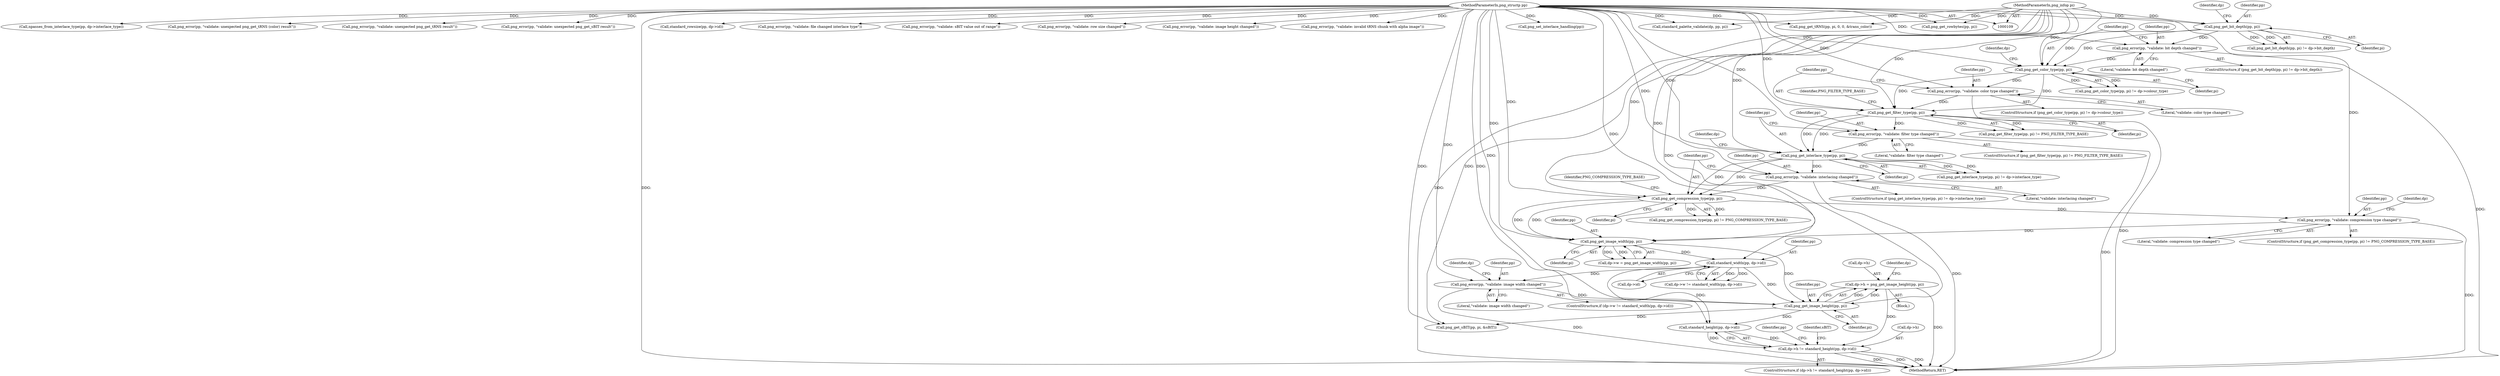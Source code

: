 digraph "0_Android_9d4853418ab2f754c2b63e091c29c5529b8b86ca_132@pointer" {
"1000185" [label="(Call,dp->h = png_get_image_height(pp, pi))"];
"1000189" [label="(Call,png_get_image_height(pp, pi))"];
"1000177" [label="(Call,standard_width(pp, dp->id))"];
"1000169" [label="(Call,png_get_image_width(pp, pi))"];
"1000158" [label="(Call,png_get_compression_type(pp, pi))"];
"1000147" [label="(Call,png_get_interlace_type(pp, pi))"];
"1000138" [label="(Call,png_get_filter_type(pp, pi))"];
"1000133" [label="(Call,png_error(pp, \"validate: color type changed\"))"];
"1000127" [label="(Call,png_get_color_type(pp, pi))"];
"1000116" [label="(Call,png_get_bit_depth(pp, pi))"];
"1000111" [label="(MethodParameterIn,png_structp pp)"];
"1000112" [label="(MethodParameterIn,png_infop pi)"];
"1000122" [label="(Call,png_error(pp, \"validate: bit depth changed\"))"];
"1000142" [label="(Call,png_error(pp, \"validate: filter type changed\"))"];
"1000153" [label="(Call,png_error(pp, \"validate: interlacing changed\"))"];
"1000162" [label="(Call,png_error(pp, \"validate: compression type changed\"))"];
"1000182" [label="(Call,png_error(pp, \"validate: image width changed\"))"];
"1000193" [label="(Call,dp->h != standard_height(pp, dp->id))"];
"1000519" [label="(Call,png_set_interlace_handling(pp))"];
"1000195" [label="(Identifier,dp)"];
"1000172" [label="(ControlStructure,if (dp->w != standard_width(pp, dp->id)))"];
"1000113" [label="(Block,)"];
"1000178" [label="(Identifier,pp)"];
"1000162" [label="(Call,png_error(pp, \"validate: compression type changed\"))"];
"1000116" [label="(Call,png_get_bit_depth(pp, pi))"];
"1000122" [label="(Call,png_error(pp, \"validate: bit depth changed\"))"];
"1000194" [label="(Call,dp->h)"];
"1000131" [label="(Identifier,dp)"];
"1000137" [label="(Call,png_get_filter_type(pp, pi) != PNG_FILTER_TYPE_BASE)"];
"1000524" [label="(MethodReturn,RET)"];
"1000397" [label="(Call,standard_palette_validate(dp, pp, pi))"];
"1000212" [label="(Call,png_get_sBIT(pp, pi, &sBIT))"];
"1000504" [label="(Call,npasses_from_interlace_type(pp, dp->interlace_type))"];
"1000421" [label="(Call,png_error(pp, \"validate: unexpected png_get_tRNS (color) result\"))"];
"1000154" [label="(Identifier,pp)"];
"1000182" [label="(Call,png_error(pp, \"validate: image width changed\"))"];
"1000165" [label="(Call,dp->w = png_get_image_width(pp, pi))"];
"1000193" [label="(Call,dp->h != standard_height(pp, dp->id))"];
"1000492" [label="(Call,png_error(pp, \"validate: unexpected png_get_tRNS result\"))"];
"1000126" [label="(Call,png_get_color_type(pp, pi) != dp->colour_type)"];
"1000151" [label="(Identifier,dp)"];
"1000147" [label="(Call,png_get_interlace_type(pp, pi))"];
"1000148" [label="(Identifier,pp)"];
"1000145" [label="(ControlStructure,if (png_get_interlace_type(pp, pi) != dp->interlace_type))"];
"1000177" [label="(Call,standard_width(pp, dp->id))"];
"1000146" [label="(Call,png_get_interlace_type(pp, pi) != dp->interlace_type)"];
"1000115" [label="(Call,png_get_bit_depth(pp, pi) != dp->bit_depth)"];
"1000161" [label="(Identifier,PNG_COMPRESSION_TYPE_BASE)"];
"1000156" [label="(ControlStructure,if (png_get_compression_type(pp, pi) != PNG_COMPRESSION_TYPE_BASE))"];
"1000111" [label="(MethodParameterIn,png_structp pp)"];
"1000133" [label="(Call,png_error(pp, \"validate: color type changed\"))"];
"1000227" [label="(Call,png_error(pp, \"validate: unexpected png_get_sBIT result\"))"];
"1000149" [label="(Identifier,pi)"];
"1000139" [label="(Identifier,pp)"];
"1000163" [label="(Identifier,pp)"];
"1000155" [label="(Literal,\"validate: interlacing changed\")"];
"1000408" [label="(Call,png_get_tRNS(pp, pi, 0, 0, &trans_color))"];
"1000203" [label="(Identifier,pp)"];
"1000191" [label="(Identifier,pi)"];
"1000125" [label="(ControlStructure,if (png_get_color_type(pp, pi) != dp->colour_type))"];
"1000192" [label="(ControlStructure,if (dp->h != standard_height(pp, dp->id)))"];
"1000153" [label="(Call,png_error(pp, \"validate: interlacing changed\"))"];
"1000187" [label="(Identifier,dp)"];
"1000124" [label="(Literal,\"validate: bit depth changed\")"];
"1000158" [label="(Call,png_get_compression_type(pp, pi))"];
"1000112" [label="(MethodParameterIn,png_infop pi)"];
"1000164" [label="(Literal,\"validate: compression type changed\")"];
"1000140" [label="(Identifier,pi)"];
"1000171" [label="(Identifier,pi)"];
"1000129" [label="(Identifier,pi)"];
"1000135" [label="(Literal,\"validate: color type changed\")"];
"1000118" [label="(Identifier,pi)"];
"1000136" [label="(ControlStructure,if (png_get_filter_type(pp, pi) != PNG_FILTER_TYPE_BASE))"];
"1000197" [label="(Call,standard_height(pp, dp->id))"];
"1000144" [label="(Literal,\"validate: filter type changed\")"];
"1000184" [label="(Literal,\"validate: image width changed\")"];
"1000120" [label="(Identifier,dp)"];
"1000117" [label="(Identifier,pp)"];
"1000143" [label="(Identifier,pp)"];
"1000186" [label="(Call,dp->h)"];
"1000170" [label="(Identifier,pp)"];
"1000389" [label="(Call,standard_rowsize(pp, dp->id))"];
"1000128" [label="(Identifier,pp)"];
"1000190" [label="(Identifier,pp)"];
"1000521" [label="(Call,png_error(pp, \"validate: file changed interlace type\"))"];
"1000160" [label="(Identifier,pi)"];
"1000138" [label="(Call,png_get_filter_type(pp, pi))"];
"1000208" [label="(Identifier,sBIT)"];
"1000381" [label="(Call,png_error(pp, \"validate: sBIT value out of range\"))"];
"1000185" [label="(Call,dp->h = png_get_image_height(pp, pi))"];
"1000157" [label="(Call,png_get_compression_type(pp, pi) != PNG_COMPRESSION_TYPE_BASE)"];
"1000179" [label="(Call,dp->id)"];
"1000394" [label="(Call,png_error(pp, \"validate: row size changed\"))"];
"1000183" [label="(Identifier,pp)"];
"1000114" [label="(ControlStructure,if (png_get_bit_depth(pp, pi) != dp->bit_depth))"];
"1000202" [label="(Call,png_error(pp, \"validate: image height changed\"))"];
"1000169" [label="(Call,png_get_image_width(pp, pi))"];
"1000386" [label="(Call,png_get_rowbytes(pp, pi))"];
"1000497" [label="(Call,png_error(pp, \"validate: invalid tRNS chunk with alpha image\"))"];
"1000159" [label="(Identifier,pp)"];
"1000142" [label="(Call,png_error(pp, \"validate: filter type changed\"))"];
"1000127" [label="(Call,png_get_color_type(pp, pi))"];
"1000123" [label="(Identifier,pp)"];
"1000141" [label="(Identifier,PNG_FILTER_TYPE_BASE)"];
"1000189" [label="(Call,png_get_image_height(pp, pi))"];
"1000173" [label="(Call,dp->w != standard_width(pp, dp->id))"];
"1000167" [label="(Identifier,dp)"];
"1000134" [label="(Identifier,pp)"];
"1000185" -> "1000113"  [label="AST: "];
"1000185" -> "1000189"  [label="CFG: "];
"1000186" -> "1000185"  [label="AST: "];
"1000189" -> "1000185"  [label="AST: "];
"1000195" -> "1000185"  [label="CFG: "];
"1000185" -> "1000524"  [label="DDG: "];
"1000189" -> "1000185"  [label="DDG: "];
"1000189" -> "1000185"  [label="DDG: "];
"1000185" -> "1000193"  [label="DDG: "];
"1000189" -> "1000191"  [label="CFG: "];
"1000190" -> "1000189"  [label="AST: "];
"1000191" -> "1000189"  [label="AST: "];
"1000177" -> "1000189"  [label="DDG: "];
"1000182" -> "1000189"  [label="DDG: "];
"1000111" -> "1000189"  [label="DDG: "];
"1000169" -> "1000189"  [label="DDG: "];
"1000112" -> "1000189"  [label="DDG: "];
"1000189" -> "1000197"  [label="DDG: "];
"1000189" -> "1000212"  [label="DDG: "];
"1000177" -> "1000173"  [label="AST: "];
"1000177" -> "1000179"  [label="CFG: "];
"1000178" -> "1000177"  [label="AST: "];
"1000179" -> "1000177"  [label="AST: "];
"1000173" -> "1000177"  [label="CFG: "];
"1000177" -> "1000173"  [label="DDG: "];
"1000177" -> "1000173"  [label="DDG: "];
"1000169" -> "1000177"  [label="DDG: "];
"1000111" -> "1000177"  [label="DDG: "];
"1000177" -> "1000182"  [label="DDG: "];
"1000177" -> "1000197"  [label="DDG: "];
"1000169" -> "1000165"  [label="AST: "];
"1000169" -> "1000171"  [label="CFG: "];
"1000170" -> "1000169"  [label="AST: "];
"1000171" -> "1000169"  [label="AST: "];
"1000165" -> "1000169"  [label="CFG: "];
"1000169" -> "1000165"  [label="DDG: "];
"1000169" -> "1000165"  [label="DDG: "];
"1000158" -> "1000169"  [label="DDG: "];
"1000158" -> "1000169"  [label="DDG: "];
"1000162" -> "1000169"  [label="DDG: "];
"1000111" -> "1000169"  [label="DDG: "];
"1000112" -> "1000169"  [label="DDG: "];
"1000158" -> "1000157"  [label="AST: "];
"1000158" -> "1000160"  [label="CFG: "];
"1000159" -> "1000158"  [label="AST: "];
"1000160" -> "1000158"  [label="AST: "];
"1000161" -> "1000158"  [label="CFG: "];
"1000158" -> "1000157"  [label="DDG: "];
"1000158" -> "1000157"  [label="DDG: "];
"1000147" -> "1000158"  [label="DDG: "];
"1000147" -> "1000158"  [label="DDG: "];
"1000153" -> "1000158"  [label="DDG: "];
"1000111" -> "1000158"  [label="DDG: "];
"1000112" -> "1000158"  [label="DDG: "];
"1000158" -> "1000162"  [label="DDG: "];
"1000147" -> "1000146"  [label="AST: "];
"1000147" -> "1000149"  [label="CFG: "];
"1000148" -> "1000147"  [label="AST: "];
"1000149" -> "1000147"  [label="AST: "];
"1000151" -> "1000147"  [label="CFG: "];
"1000147" -> "1000146"  [label="DDG: "];
"1000147" -> "1000146"  [label="DDG: "];
"1000138" -> "1000147"  [label="DDG: "];
"1000138" -> "1000147"  [label="DDG: "];
"1000142" -> "1000147"  [label="DDG: "];
"1000111" -> "1000147"  [label="DDG: "];
"1000112" -> "1000147"  [label="DDG: "];
"1000147" -> "1000153"  [label="DDG: "];
"1000138" -> "1000137"  [label="AST: "];
"1000138" -> "1000140"  [label="CFG: "];
"1000139" -> "1000138"  [label="AST: "];
"1000140" -> "1000138"  [label="AST: "];
"1000141" -> "1000138"  [label="CFG: "];
"1000138" -> "1000137"  [label="DDG: "];
"1000138" -> "1000137"  [label="DDG: "];
"1000133" -> "1000138"  [label="DDG: "];
"1000127" -> "1000138"  [label="DDG: "];
"1000127" -> "1000138"  [label="DDG: "];
"1000111" -> "1000138"  [label="DDG: "];
"1000112" -> "1000138"  [label="DDG: "];
"1000138" -> "1000142"  [label="DDG: "];
"1000133" -> "1000125"  [label="AST: "];
"1000133" -> "1000135"  [label="CFG: "];
"1000134" -> "1000133"  [label="AST: "];
"1000135" -> "1000133"  [label="AST: "];
"1000139" -> "1000133"  [label="CFG: "];
"1000133" -> "1000524"  [label="DDG: "];
"1000127" -> "1000133"  [label="DDG: "];
"1000111" -> "1000133"  [label="DDG: "];
"1000127" -> "1000126"  [label="AST: "];
"1000127" -> "1000129"  [label="CFG: "];
"1000128" -> "1000127"  [label="AST: "];
"1000129" -> "1000127"  [label="AST: "];
"1000131" -> "1000127"  [label="CFG: "];
"1000127" -> "1000126"  [label="DDG: "];
"1000127" -> "1000126"  [label="DDG: "];
"1000116" -> "1000127"  [label="DDG: "];
"1000116" -> "1000127"  [label="DDG: "];
"1000122" -> "1000127"  [label="DDG: "];
"1000111" -> "1000127"  [label="DDG: "];
"1000112" -> "1000127"  [label="DDG: "];
"1000116" -> "1000115"  [label="AST: "];
"1000116" -> "1000118"  [label="CFG: "];
"1000117" -> "1000116"  [label="AST: "];
"1000118" -> "1000116"  [label="AST: "];
"1000120" -> "1000116"  [label="CFG: "];
"1000116" -> "1000115"  [label="DDG: "];
"1000116" -> "1000115"  [label="DDG: "];
"1000111" -> "1000116"  [label="DDG: "];
"1000112" -> "1000116"  [label="DDG: "];
"1000116" -> "1000122"  [label="DDG: "];
"1000111" -> "1000109"  [label="AST: "];
"1000111" -> "1000524"  [label="DDG: "];
"1000111" -> "1000122"  [label="DDG: "];
"1000111" -> "1000142"  [label="DDG: "];
"1000111" -> "1000153"  [label="DDG: "];
"1000111" -> "1000162"  [label="DDG: "];
"1000111" -> "1000182"  [label="DDG: "];
"1000111" -> "1000197"  [label="DDG: "];
"1000111" -> "1000202"  [label="DDG: "];
"1000111" -> "1000212"  [label="DDG: "];
"1000111" -> "1000227"  [label="DDG: "];
"1000111" -> "1000381"  [label="DDG: "];
"1000111" -> "1000386"  [label="DDG: "];
"1000111" -> "1000389"  [label="DDG: "];
"1000111" -> "1000394"  [label="DDG: "];
"1000111" -> "1000397"  [label="DDG: "];
"1000111" -> "1000408"  [label="DDG: "];
"1000111" -> "1000421"  [label="DDG: "];
"1000111" -> "1000492"  [label="DDG: "];
"1000111" -> "1000497"  [label="DDG: "];
"1000111" -> "1000504"  [label="DDG: "];
"1000111" -> "1000519"  [label="DDG: "];
"1000111" -> "1000521"  [label="DDG: "];
"1000112" -> "1000109"  [label="AST: "];
"1000112" -> "1000524"  [label="DDG: "];
"1000112" -> "1000212"  [label="DDG: "];
"1000112" -> "1000386"  [label="DDG: "];
"1000112" -> "1000397"  [label="DDG: "];
"1000112" -> "1000408"  [label="DDG: "];
"1000122" -> "1000114"  [label="AST: "];
"1000122" -> "1000124"  [label="CFG: "];
"1000123" -> "1000122"  [label="AST: "];
"1000124" -> "1000122"  [label="AST: "];
"1000128" -> "1000122"  [label="CFG: "];
"1000122" -> "1000524"  [label="DDG: "];
"1000142" -> "1000136"  [label="AST: "];
"1000142" -> "1000144"  [label="CFG: "];
"1000143" -> "1000142"  [label="AST: "];
"1000144" -> "1000142"  [label="AST: "];
"1000148" -> "1000142"  [label="CFG: "];
"1000142" -> "1000524"  [label="DDG: "];
"1000153" -> "1000145"  [label="AST: "];
"1000153" -> "1000155"  [label="CFG: "];
"1000154" -> "1000153"  [label="AST: "];
"1000155" -> "1000153"  [label="AST: "];
"1000159" -> "1000153"  [label="CFG: "];
"1000153" -> "1000524"  [label="DDG: "];
"1000162" -> "1000156"  [label="AST: "];
"1000162" -> "1000164"  [label="CFG: "];
"1000163" -> "1000162"  [label="AST: "];
"1000164" -> "1000162"  [label="AST: "];
"1000167" -> "1000162"  [label="CFG: "];
"1000162" -> "1000524"  [label="DDG: "];
"1000182" -> "1000172"  [label="AST: "];
"1000182" -> "1000184"  [label="CFG: "];
"1000183" -> "1000182"  [label="AST: "];
"1000184" -> "1000182"  [label="AST: "];
"1000187" -> "1000182"  [label="CFG: "];
"1000182" -> "1000524"  [label="DDG: "];
"1000193" -> "1000192"  [label="AST: "];
"1000193" -> "1000197"  [label="CFG: "];
"1000194" -> "1000193"  [label="AST: "];
"1000197" -> "1000193"  [label="AST: "];
"1000203" -> "1000193"  [label="CFG: "];
"1000208" -> "1000193"  [label="CFG: "];
"1000193" -> "1000524"  [label="DDG: "];
"1000193" -> "1000524"  [label="DDG: "];
"1000193" -> "1000524"  [label="DDG: "];
"1000197" -> "1000193"  [label="DDG: "];
"1000197" -> "1000193"  [label="DDG: "];
}
